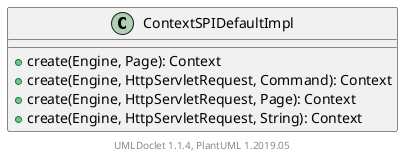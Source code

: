 @startuml

    class ContextSPIDefaultImpl [[ContextSPIDefaultImpl.html]] {
        +create(Engine, Page): Context
        +create(Engine, HttpServletRequest, Command): Context
        +create(Engine, HttpServletRequest, Page): Context
        +create(Engine, HttpServletRequest, String): Context
    }


    center footer UMLDoclet 1.1.4, PlantUML 1.2019.05
@enduml
